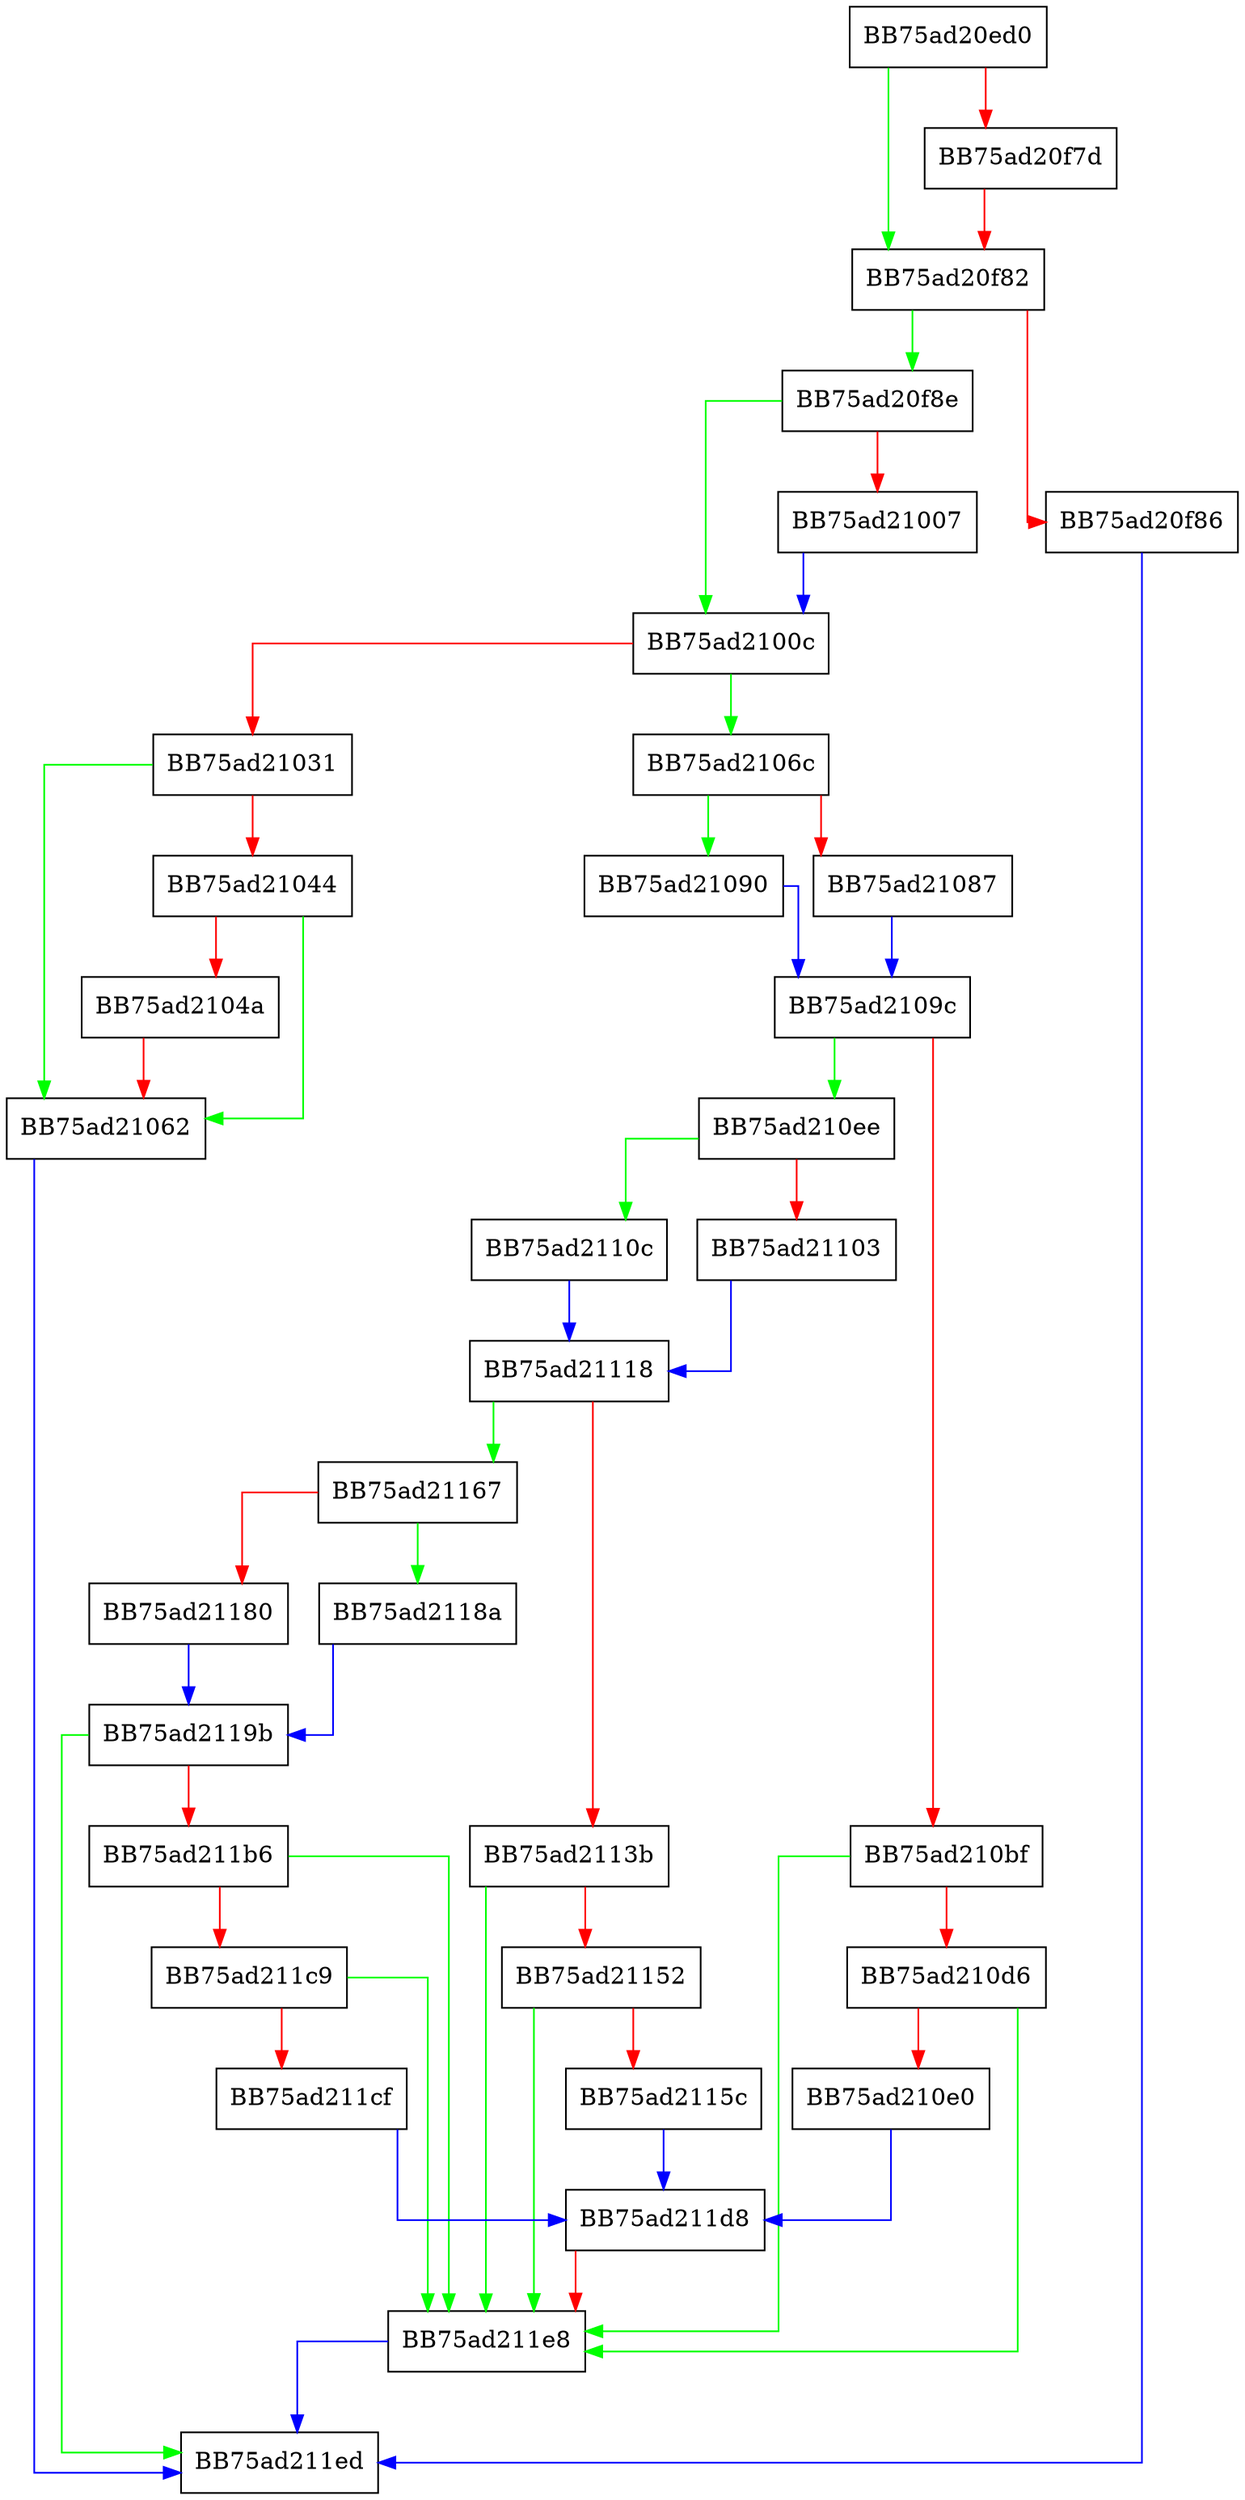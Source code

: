 digraph DetectDecompression {
  node [shape="box"];
  graph [splines=ortho];
  BB75ad20ed0 -> BB75ad20f82 [color="green"];
  BB75ad20ed0 -> BB75ad20f7d [color="red"];
  BB75ad20f7d -> BB75ad20f82 [color="red"];
  BB75ad20f82 -> BB75ad20f8e [color="green"];
  BB75ad20f82 -> BB75ad20f86 [color="red"];
  BB75ad20f86 -> BB75ad211ed [color="blue"];
  BB75ad20f8e -> BB75ad2100c [color="green"];
  BB75ad20f8e -> BB75ad21007 [color="red"];
  BB75ad21007 -> BB75ad2100c [color="blue"];
  BB75ad2100c -> BB75ad2106c [color="green"];
  BB75ad2100c -> BB75ad21031 [color="red"];
  BB75ad21031 -> BB75ad21062 [color="green"];
  BB75ad21031 -> BB75ad21044 [color="red"];
  BB75ad21044 -> BB75ad21062 [color="green"];
  BB75ad21044 -> BB75ad2104a [color="red"];
  BB75ad2104a -> BB75ad21062 [color="red"];
  BB75ad21062 -> BB75ad211ed [color="blue"];
  BB75ad2106c -> BB75ad21090 [color="green"];
  BB75ad2106c -> BB75ad21087 [color="red"];
  BB75ad21087 -> BB75ad2109c [color="blue"];
  BB75ad21090 -> BB75ad2109c [color="blue"];
  BB75ad2109c -> BB75ad210ee [color="green"];
  BB75ad2109c -> BB75ad210bf [color="red"];
  BB75ad210bf -> BB75ad211e8 [color="green"];
  BB75ad210bf -> BB75ad210d6 [color="red"];
  BB75ad210d6 -> BB75ad211e8 [color="green"];
  BB75ad210d6 -> BB75ad210e0 [color="red"];
  BB75ad210e0 -> BB75ad211d8 [color="blue"];
  BB75ad210ee -> BB75ad2110c [color="green"];
  BB75ad210ee -> BB75ad21103 [color="red"];
  BB75ad21103 -> BB75ad21118 [color="blue"];
  BB75ad2110c -> BB75ad21118 [color="blue"];
  BB75ad21118 -> BB75ad21167 [color="green"];
  BB75ad21118 -> BB75ad2113b [color="red"];
  BB75ad2113b -> BB75ad211e8 [color="green"];
  BB75ad2113b -> BB75ad21152 [color="red"];
  BB75ad21152 -> BB75ad211e8 [color="green"];
  BB75ad21152 -> BB75ad2115c [color="red"];
  BB75ad2115c -> BB75ad211d8 [color="blue"];
  BB75ad21167 -> BB75ad2118a [color="green"];
  BB75ad21167 -> BB75ad21180 [color="red"];
  BB75ad21180 -> BB75ad2119b [color="blue"];
  BB75ad2118a -> BB75ad2119b [color="blue"];
  BB75ad2119b -> BB75ad211ed [color="green"];
  BB75ad2119b -> BB75ad211b6 [color="red"];
  BB75ad211b6 -> BB75ad211e8 [color="green"];
  BB75ad211b6 -> BB75ad211c9 [color="red"];
  BB75ad211c9 -> BB75ad211e8 [color="green"];
  BB75ad211c9 -> BB75ad211cf [color="red"];
  BB75ad211cf -> BB75ad211d8 [color="blue"];
  BB75ad211d8 -> BB75ad211e8 [color="red"];
  BB75ad211e8 -> BB75ad211ed [color="blue"];
}